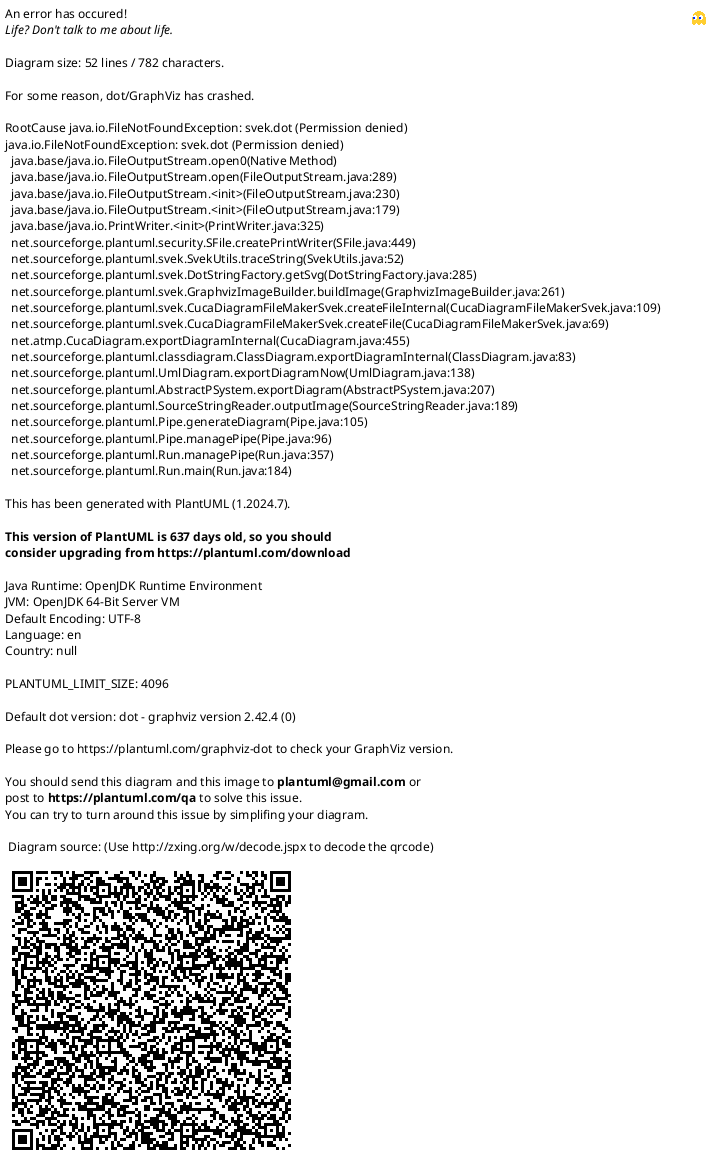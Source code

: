 @startuml
' ____________________________________________________________________________
' ____ CONFIGURATION OPTIONS __________________________________________________
' debug flag creates a 'svek.dot' and 'svek.svg' file in ~/
!pragma svek_trace on

' package graphical style
skinparam packageStyle folder

' don't use symbols to indicate visibility
' skinparam classAttributeIconsize 0


' ____________________________________________________________________________
' ____ CLASS DEFINITIONS ______________________________________________________
package autonameow.analyze {
    class AnalyzerBase {
        fileObject:FileObject
        --
        +toString():String
    }

    class ImageAnalyzer {
        fileObject:FileObject
    }

    class PdfAnalyzer {
        fileObject:FileObject
    }

    class VideoAnalyzer {
        fileObject:FileObject
    }
}


' ____________________________________________________________________________
' ____ RELATIONS BETWEEN CLASSES _____________________________________________
' <|--      extension
' *--       composition
' o--       aggregation

' COMPOSITION
' Figure <.. Vertex2D
' SimpleFigure <.. Vertex2D
Figure       "1" *-- "many" Vertex2D : contains
SimpleFigure "1" *-- "1"    Vertex2D : contains

' INHERITANCE
AnalyzerBase <|-- ImageAnalyzer
AnalyzerBase <|-- PdfAnalyzer
AnalyzerBase <|-- VideoAnalyzer

' IMPLEMENT INTERFACES
Movable <.. Figure
Rotatable <.. Figure
Scalable <.. Figure

Movable <.. SimpleFigure
Scalable <.. SimpleFigure

' INHERITANCE
Figure <|-- Line
Figure <|-- Triangle
Figure <|-- Rectangle
Figure <|-- Square




@enduml

